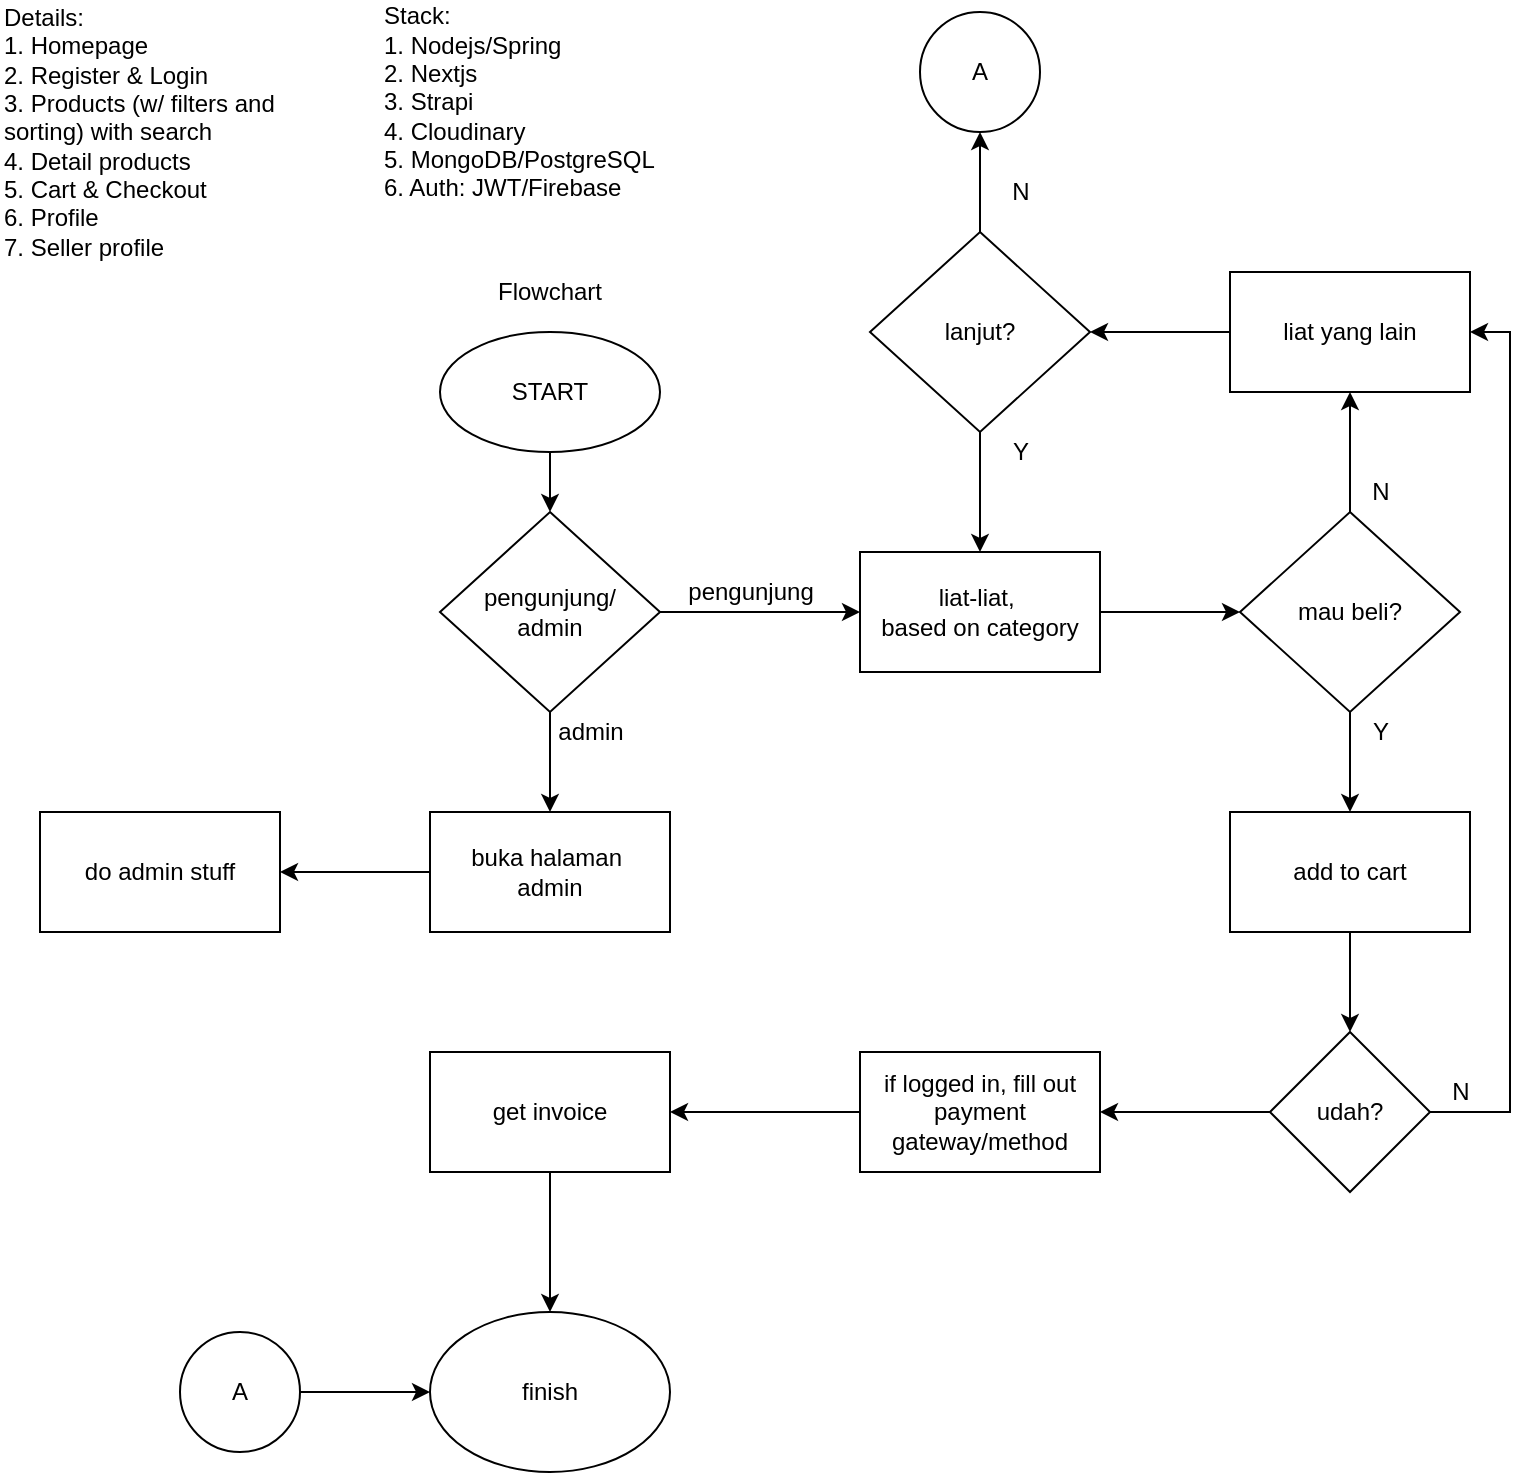 <mxfile version="14.8.4" type="github">
  <diagram id="mKJiF7lBft6tl4fKY5w2" name="Page-1">
    <mxGraphModel dx="868" dy="450" grid="1" gridSize="10" guides="1" tooltips="1" connect="1" arrows="1" fold="1" page="1" pageScale="1" pageWidth="850" pageHeight="1100" math="0" shadow="0">
      <root>
        <mxCell id="0" />
        <mxCell id="1" parent="0" />
        <mxCell id="spvZ1DBhhZ7TJqAkYqZx-2" value="Details:&lt;br&gt;1. Homepage&lt;br&gt;2. Register &amp;amp; Login&amp;nbsp;&lt;br&gt;3. Products (w/ filters and sorting) with search&amp;nbsp;&lt;br&gt;4. Detail products&lt;br&gt;5. Cart &amp;amp; Checkout&lt;br&gt;6. Profile&lt;br&gt;7. Seller profile" style="text;html=1;strokeColor=none;fillColor=none;align=left;verticalAlign=middle;whiteSpace=wrap;rounded=0;" parent="1" vertex="1">
          <mxGeometry x="40" y="40" width="160" height="80" as="geometry" />
        </mxCell>
        <mxCell id="spvZ1DBhhZ7TJqAkYqZx-3" value="Stack:&lt;br&gt;1. Nodejs/Spring&lt;br&gt;2. Nextjs&lt;br&gt;3. Strapi&lt;br&gt;4. Cloudinary&lt;br&gt;5. MongoDB/PostgreSQL&lt;br&gt;6. Auth: JWT/Firebase" style="text;html=1;strokeColor=none;fillColor=none;align=left;verticalAlign=middle;whiteSpace=wrap;rounded=0;" parent="1" vertex="1">
          <mxGeometry x="230" y="30" width="140" height="70" as="geometry" />
        </mxCell>
        <mxCell id="4uINSKViFpV0xx5zqCAK-1" value="Flowchart" style="text;html=1;strokeColor=none;fillColor=none;align=center;verticalAlign=middle;whiteSpace=wrap;rounded=0;" vertex="1" parent="1">
          <mxGeometry x="295" y="150" width="40" height="20" as="geometry" />
        </mxCell>
        <mxCell id="4uINSKViFpV0xx5zqCAK-4" value="" style="edgeStyle=orthogonalEdgeStyle;rounded=0;orthogonalLoop=1;jettySize=auto;html=1;" edge="1" parent="1" source="4uINSKViFpV0xx5zqCAK-2" target="4uINSKViFpV0xx5zqCAK-3">
          <mxGeometry relative="1" as="geometry" />
        </mxCell>
        <mxCell id="4uINSKViFpV0xx5zqCAK-2" value="START" style="ellipse;whiteSpace=wrap;html=1;" vertex="1" parent="1">
          <mxGeometry x="260" y="180" width="110" height="60" as="geometry" />
        </mxCell>
        <mxCell id="4uINSKViFpV0xx5zqCAK-7" value="" style="edgeStyle=orthogonalEdgeStyle;rounded=0;orthogonalLoop=1;jettySize=auto;html=1;" edge="1" parent="1" source="4uINSKViFpV0xx5zqCAK-3" target="4uINSKViFpV0xx5zqCAK-6">
          <mxGeometry relative="1" as="geometry" />
        </mxCell>
        <mxCell id="4uINSKViFpV0xx5zqCAK-9" value="" style="edgeStyle=orthogonalEdgeStyle;rounded=0;orthogonalLoop=1;jettySize=auto;html=1;" edge="1" parent="1" source="4uINSKViFpV0xx5zqCAK-3" target="4uINSKViFpV0xx5zqCAK-8">
          <mxGeometry relative="1" as="geometry" />
        </mxCell>
        <mxCell id="4uINSKViFpV0xx5zqCAK-3" value="pengunjung/&lt;br&gt;admin" style="rhombus;whiteSpace=wrap;html=1;" vertex="1" parent="1">
          <mxGeometry x="260" y="270" width="110" height="100" as="geometry" />
        </mxCell>
        <mxCell id="4uINSKViFpV0xx5zqCAK-13" value="" style="edgeStyle=orthogonalEdgeStyle;rounded=0;orthogonalLoop=1;jettySize=auto;html=1;" edge="1" parent="1" source="4uINSKViFpV0xx5zqCAK-6" target="4uINSKViFpV0xx5zqCAK-12">
          <mxGeometry relative="1" as="geometry" />
        </mxCell>
        <mxCell id="4uINSKViFpV0xx5zqCAK-6" value="liat-liat,&amp;nbsp;&lt;br&gt;based on category" style="rounded=0;whiteSpace=wrap;html=1;" vertex="1" parent="1">
          <mxGeometry x="470" y="290" width="120" height="60" as="geometry" />
        </mxCell>
        <mxCell id="4uINSKViFpV0xx5zqCAK-41" value="" style="edgeStyle=orthogonalEdgeStyle;rounded=0;orthogonalLoop=1;jettySize=auto;html=1;" edge="1" parent="1" source="4uINSKViFpV0xx5zqCAK-8" target="4uINSKViFpV0xx5zqCAK-40">
          <mxGeometry relative="1" as="geometry" />
        </mxCell>
        <mxCell id="4uINSKViFpV0xx5zqCAK-8" value="buka halaman&amp;nbsp;&lt;br&gt;admin" style="rounded=0;whiteSpace=wrap;html=1;" vertex="1" parent="1">
          <mxGeometry x="255" y="420" width="120" height="60" as="geometry" />
        </mxCell>
        <mxCell id="4uINSKViFpV0xx5zqCAK-10" value="pengunjung" style="text;html=1;align=center;verticalAlign=middle;resizable=0;points=[];autosize=1;strokeColor=none;" vertex="1" parent="1">
          <mxGeometry x="375" y="300" width="80" height="20" as="geometry" />
        </mxCell>
        <mxCell id="4uINSKViFpV0xx5zqCAK-11" value="admin" style="text;html=1;align=center;verticalAlign=middle;resizable=0;points=[];autosize=1;strokeColor=none;" vertex="1" parent="1">
          <mxGeometry x="310" y="370" width="50" height="20" as="geometry" />
        </mxCell>
        <mxCell id="4uINSKViFpV0xx5zqCAK-15" value="" style="edgeStyle=orthogonalEdgeStyle;rounded=0;orthogonalLoop=1;jettySize=auto;html=1;" edge="1" parent="1" source="4uINSKViFpV0xx5zqCAK-12" target="4uINSKViFpV0xx5zqCAK-14">
          <mxGeometry relative="1" as="geometry" />
        </mxCell>
        <mxCell id="4uINSKViFpV0xx5zqCAK-17" value="" style="edgeStyle=orthogonalEdgeStyle;rounded=0;orthogonalLoop=1;jettySize=auto;html=1;" edge="1" parent="1" source="4uINSKViFpV0xx5zqCAK-12" target="4uINSKViFpV0xx5zqCAK-16">
          <mxGeometry relative="1" as="geometry" />
        </mxCell>
        <mxCell id="4uINSKViFpV0xx5zqCAK-12" value="mau beli?" style="rhombus;whiteSpace=wrap;html=1;" vertex="1" parent="1">
          <mxGeometry x="660" y="270" width="110" height="100" as="geometry" />
        </mxCell>
        <mxCell id="4uINSKViFpV0xx5zqCAK-24" value="" style="edgeStyle=orthogonalEdgeStyle;rounded=0;orthogonalLoop=1;jettySize=auto;html=1;" edge="1" parent="1" source="4uINSKViFpV0xx5zqCAK-14" target="4uINSKViFpV0xx5zqCAK-23">
          <mxGeometry relative="1" as="geometry" />
        </mxCell>
        <mxCell id="4uINSKViFpV0xx5zqCAK-14" value="add to cart" style="rounded=0;whiteSpace=wrap;html=1;" vertex="1" parent="1">
          <mxGeometry x="655" y="420" width="120" height="60" as="geometry" />
        </mxCell>
        <mxCell id="4uINSKViFpV0xx5zqCAK-19" value="" style="edgeStyle=orthogonalEdgeStyle;rounded=0;orthogonalLoop=1;jettySize=auto;html=1;" edge="1" parent="1" source="4uINSKViFpV0xx5zqCAK-16" target="4uINSKViFpV0xx5zqCAK-18">
          <mxGeometry relative="1" as="geometry" />
        </mxCell>
        <mxCell id="4uINSKViFpV0xx5zqCAK-16" value="liat yang lain" style="rounded=0;whiteSpace=wrap;html=1;" vertex="1" parent="1">
          <mxGeometry x="655" y="150" width="120" height="60" as="geometry" />
        </mxCell>
        <mxCell id="4uINSKViFpV0xx5zqCAK-20" value="" style="edgeStyle=orthogonalEdgeStyle;rounded=0;orthogonalLoop=1;jettySize=auto;html=1;" edge="1" parent="1" source="4uINSKViFpV0xx5zqCAK-18" target="4uINSKViFpV0xx5zqCAK-6">
          <mxGeometry relative="1" as="geometry" />
        </mxCell>
        <mxCell id="4uINSKViFpV0xx5zqCAK-22" value="" style="edgeStyle=orthogonalEdgeStyle;rounded=0;orthogonalLoop=1;jettySize=auto;html=1;" edge="1" parent="1" source="4uINSKViFpV0xx5zqCAK-18" target="4uINSKViFpV0xx5zqCAK-21">
          <mxGeometry relative="1" as="geometry" />
        </mxCell>
        <mxCell id="4uINSKViFpV0xx5zqCAK-18" value="lanjut?" style="rhombus;whiteSpace=wrap;html=1;" vertex="1" parent="1">
          <mxGeometry x="475" y="130" width="110" height="100" as="geometry" />
        </mxCell>
        <mxCell id="4uINSKViFpV0xx5zqCAK-21" value="A" style="ellipse;whiteSpace=wrap;html=1;aspect=fixed;" vertex="1" parent="1">
          <mxGeometry x="500" y="20" width="60" height="60" as="geometry" />
        </mxCell>
        <mxCell id="4uINSKViFpV0xx5zqCAK-28" style="edgeStyle=orthogonalEdgeStyle;rounded=0;orthogonalLoop=1;jettySize=auto;html=1;entryX=1;entryY=0.5;entryDx=0;entryDy=0;" edge="1" parent="1" source="4uINSKViFpV0xx5zqCAK-23" target="4uINSKViFpV0xx5zqCAK-16">
          <mxGeometry relative="1" as="geometry">
            <Array as="points">
              <mxPoint x="795" y="570" />
              <mxPoint x="795" y="180" />
            </Array>
          </mxGeometry>
        </mxCell>
        <mxCell id="4uINSKViFpV0xx5zqCAK-32" value="" style="edgeStyle=orthogonalEdgeStyle;rounded=0;orthogonalLoop=1;jettySize=auto;html=1;" edge="1" parent="1" source="4uINSKViFpV0xx5zqCAK-23" target="4uINSKViFpV0xx5zqCAK-31">
          <mxGeometry relative="1" as="geometry" />
        </mxCell>
        <mxCell id="4uINSKViFpV0xx5zqCAK-23" value="udah?" style="rhombus;whiteSpace=wrap;html=1;" vertex="1" parent="1">
          <mxGeometry x="675" y="530" width="80" height="80" as="geometry" />
        </mxCell>
        <mxCell id="4uINSKViFpV0xx5zqCAK-25" value="N" style="text;html=1;align=center;verticalAlign=middle;resizable=0;points=[];autosize=1;strokeColor=none;" vertex="1" parent="1">
          <mxGeometry x="540" y="100" width="20" height="20" as="geometry" />
        </mxCell>
        <mxCell id="4uINSKViFpV0xx5zqCAK-26" value="Y" style="text;html=1;align=center;verticalAlign=middle;resizable=0;points=[];autosize=1;strokeColor=none;" vertex="1" parent="1">
          <mxGeometry x="540" y="230" width="20" height="20" as="geometry" />
        </mxCell>
        <mxCell id="4uINSKViFpV0xx5zqCAK-27" value="Y" style="text;html=1;align=center;verticalAlign=middle;resizable=0;points=[];autosize=1;strokeColor=none;" vertex="1" parent="1">
          <mxGeometry x="720" y="370" width="20" height="20" as="geometry" />
        </mxCell>
        <mxCell id="4uINSKViFpV0xx5zqCAK-29" value="N" style="text;html=1;align=center;verticalAlign=middle;resizable=0;points=[];autosize=1;strokeColor=none;" vertex="1" parent="1">
          <mxGeometry x="760" y="550" width="20" height="20" as="geometry" />
        </mxCell>
        <mxCell id="4uINSKViFpV0xx5zqCAK-30" value="N" style="text;html=1;align=center;verticalAlign=middle;resizable=0;points=[];autosize=1;strokeColor=none;" vertex="1" parent="1">
          <mxGeometry x="720" y="250" width="20" height="20" as="geometry" />
        </mxCell>
        <mxCell id="4uINSKViFpV0xx5zqCAK-34" value="" style="edgeStyle=orthogonalEdgeStyle;rounded=0;orthogonalLoop=1;jettySize=auto;html=1;" edge="1" parent="1" source="4uINSKViFpV0xx5zqCAK-31" target="4uINSKViFpV0xx5zqCAK-33">
          <mxGeometry relative="1" as="geometry" />
        </mxCell>
        <mxCell id="4uINSKViFpV0xx5zqCAK-31" value="if logged in, fill out&lt;br&gt;payment gateway/method" style="rounded=0;whiteSpace=wrap;html=1;" vertex="1" parent="1">
          <mxGeometry x="470" y="540" width="120" height="60" as="geometry" />
        </mxCell>
        <mxCell id="4uINSKViFpV0xx5zqCAK-36" value="" style="edgeStyle=orthogonalEdgeStyle;rounded=0;orthogonalLoop=1;jettySize=auto;html=1;" edge="1" parent="1" source="4uINSKViFpV0xx5zqCAK-33" target="4uINSKViFpV0xx5zqCAK-35">
          <mxGeometry relative="1" as="geometry" />
        </mxCell>
        <mxCell id="4uINSKViFpV0xx5zqCAK-33" value="get invoice" style="rounded=0;whiteSpace=wrap;html=1;" vertex="1" parent="1">
          <mxGeometry x="255" y="540" width="120" height="60" as="geometry" />
        </mxCell>
        <mxCell id="4uINSKViFpV0xx5zqCAK-35" value="finish" style="ellipse;whiteSpace=wrap;html=1;" vertex="1" parent="1">
          <mxGeometry x="255" y="670" width="120" height="80" as="geometry" />
        </mxCell>
        <mxCell id="4uINSKViFpV0xx5zqCAK-39" value="" style="edgeStyle=orthogonalEdgeStyle;rounded=0;orthogonalLoop=1;jettySize=auto;html=1;" edge="1" parent="1" source="4uINSKViFpV0xx5zqCAK-38" target="4uINSKViFpV0xx5zqCAK-35">
          <mxGeometry relative="1" as="geometry" />
        </mxCell>
        <mxCell id="4uINSKViFpV0xx5zqCAK-38" value="A" style="ellipse;whiteSpace=wrap;html=1;aspect=fixed;" vertex="1" parent="1">
          <mxGeometry x="130" y="680" width="60" height="60" as="geometry" />
        </mxCell>
        <mxCell id="4uINSKViFpV0xx5zqCAK-40" value="do admin stuff" style="rounded=0;whiteSpace=wrap;html=1;" vertex="1" parent="1">
          <mxGeometry x="60" y="420" width="120" height="60" as="geometry" />
        </mxCell>
      </root>
    </mxGraphModel>
  </diagram>
</mxfile>

